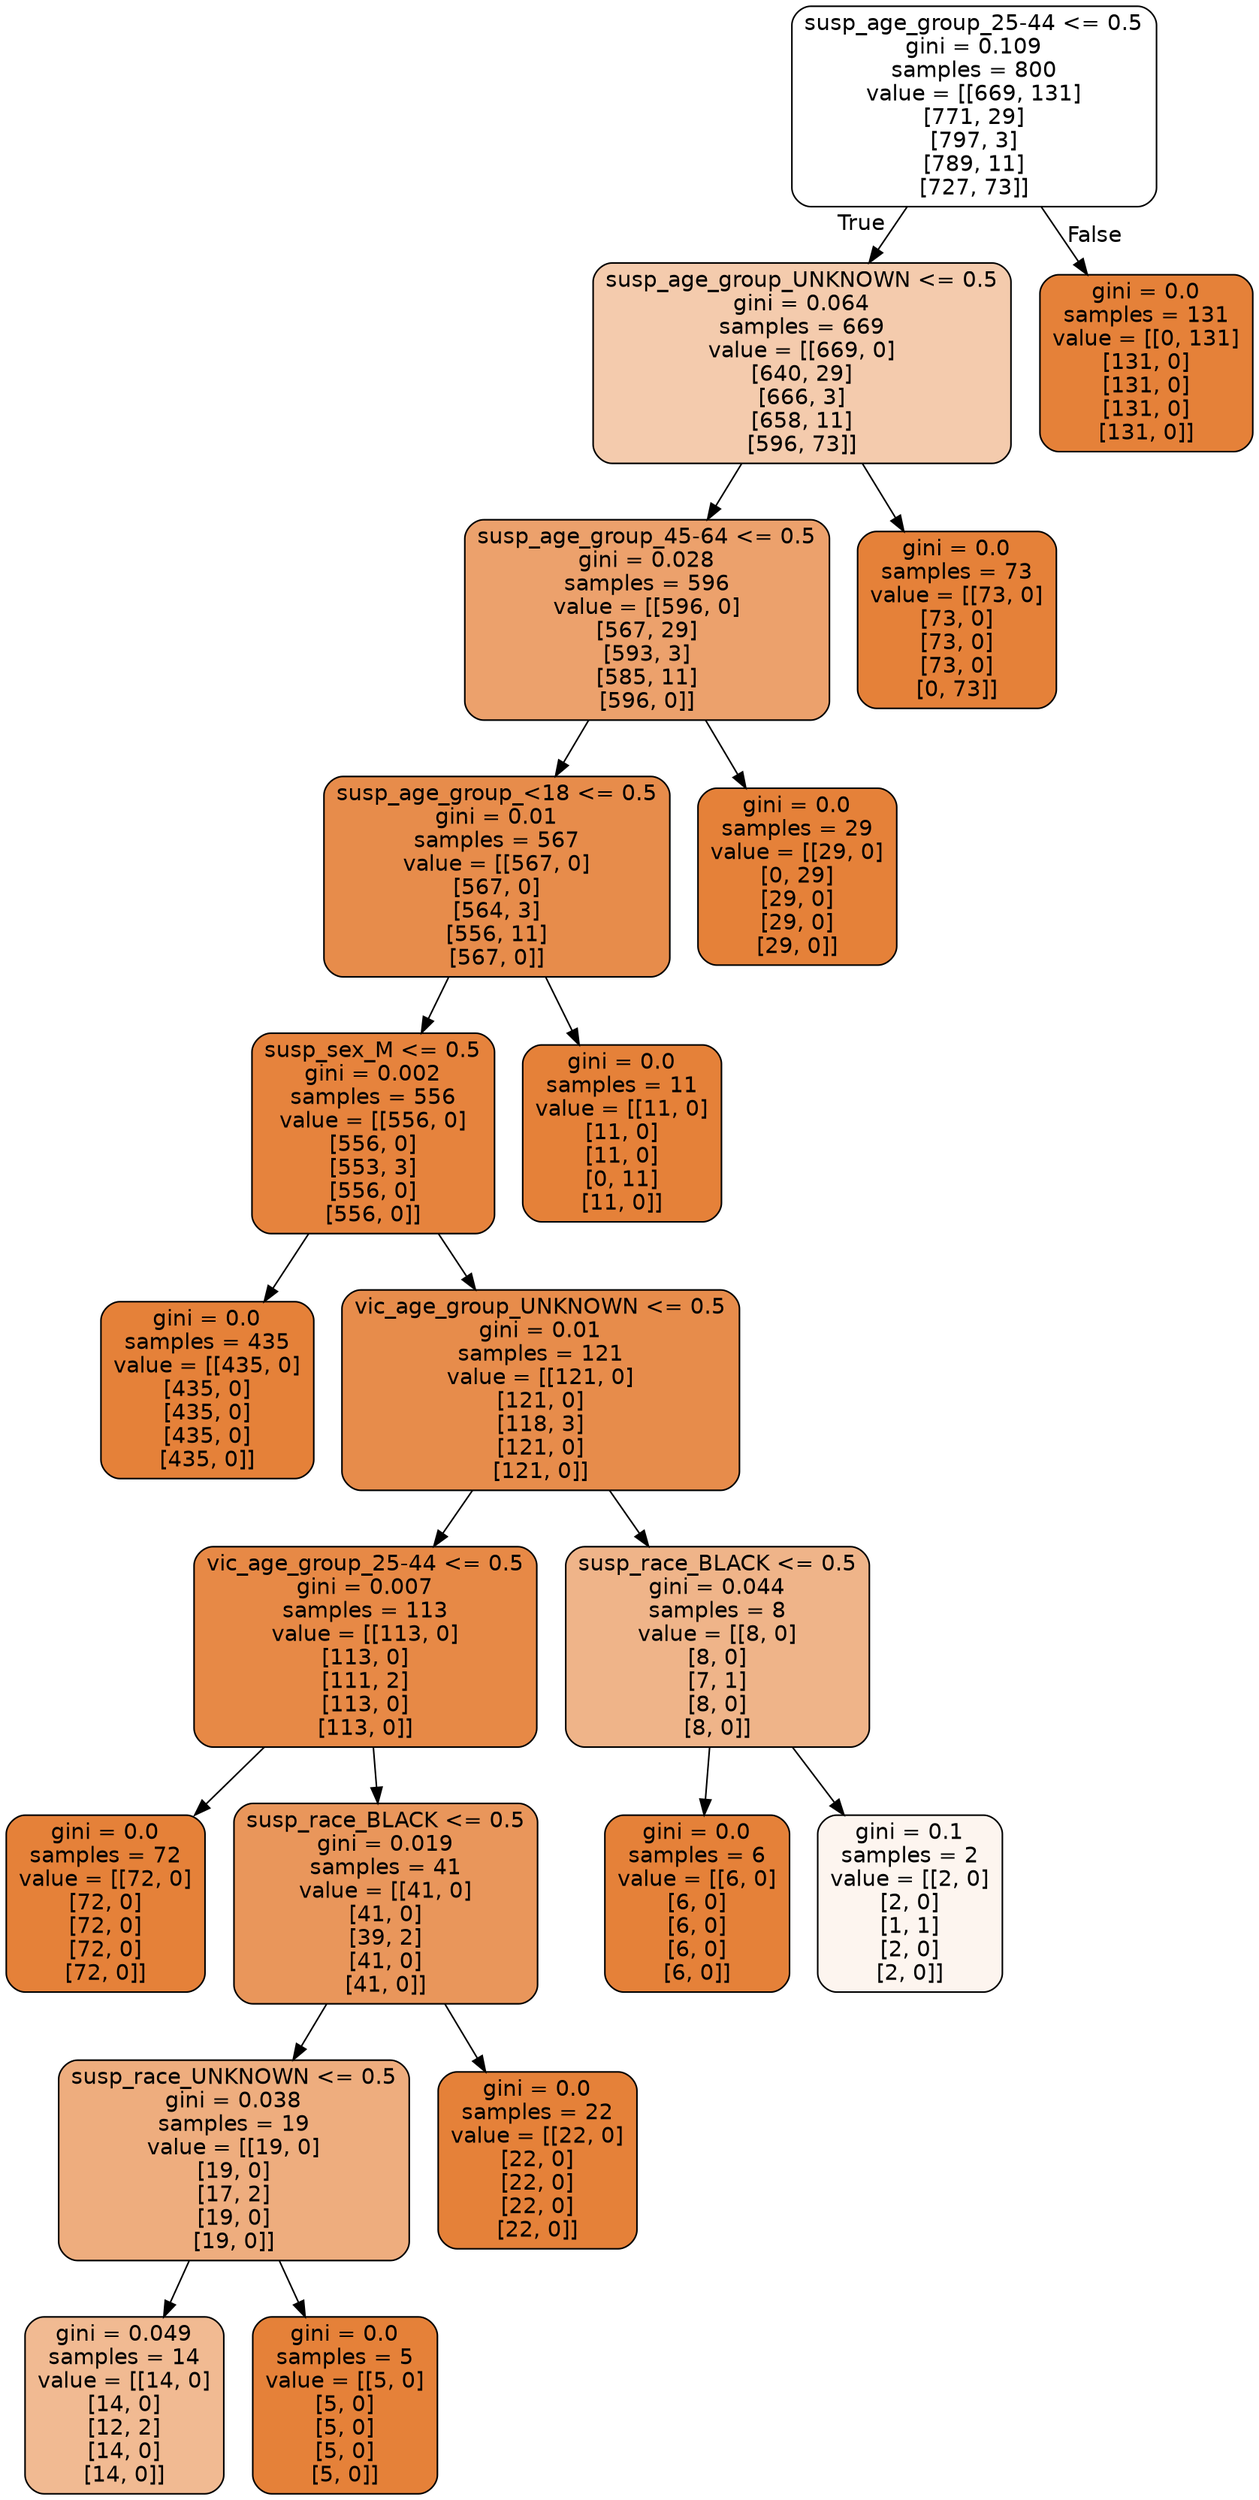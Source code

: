 digraph Tree {
node [shape=box, style="filled, rounded", color="black", fontname=helvetica] ;
edge [fontname=helvetica] ;
0 [label="susp_age_group_25-44 <= 0.5\ngini = 0.109\nsamples = 800\nvalue = [[669, 131]\n[771, 29]\n[797, 3]\n[789, 11]\n[727, 73]]", fillcolor="#ffffff"] ;
1 [label="susp_age_group_UNKNOWN <= 0.5\ngini = 0.064\nsamples = 669\nvalue = [[669, 0]\n[640, 29]\n[666, 3]\n[658, 11]\n[596, 73]]", fillcolor="#f4cbad"] ;
0 -> 1 [labeldistance=2.5, labelangle=45, headlabel="True"] ;
2 [label="susp_age_group_45-64 <= 0.5\ngini = 0.028\nsamples = 596\nvalue = [[596, 0]\n[567, 29]\n[593, 3]\n[585, 11]\n[596, 0]]", fillcolor="#eca16c"] ;
1 -> 2 ;
3 [label="susp_age_group_<18 <= 0.5\ngini = 0.01\nsamples = 567\nvalue = [[567, 0]\n[567, 0]\n[564, 3]\n[556, 11]\n[567, 0]]", fillcolor="#e78c4b"] ;
2 -> 3 ;
4 [label="susp_sex_M <= 0.5\ngini = 0.002\nsamples = 556\nvalue = [[556, 0]\n[556, 0]\n[553, 3]\n[556, 0]\n[556, 0]]", fillcolor="#e6833d"] ;
3 -> 4 ;
5 [label="gini = 0.0\nsamples = 435\nvalue = [[435, 0]\n[435, 0]\n[435, 0]\n[435, 0]\n[435, 0]]", fillcolor="#e58139"] ;
4 -> 5 ;
6 [label="vic_age_group_UNKNOWN <= 0.5\ngini = 0.01\nsamples = 121\nvalue = [[121, 0]\n[121, 0]\n[118, 3]\n[121, 0]\n[121, 0]]", fillcolor="#e78c4b"] ;
4 -> 6 ;
7 [label="vic_age_group_25-44 <= 0.5\ngini = 0.007\nsamples = 113\nvalue = [[113, 0]\n[113, 0]\n[111, 2]\n[113, 0]\n[113, 0]]", fillcolor="#e78946"] ;
6 -> 7 ;
8 [label="gini = 0.0\nsamples = 72\nvalue = [[72, 0]\n[72, 0]\n[72, 0]\n[72, 0]\n[72, 0]]", fillcolor="#e58139"] ;
7 -> 8 ;
9 [label="susp_race_BLACK <= 0.5\ngini = 0.019\nsamples = 41\nvalue = [[41, 0]\n[41, 0]\n[39, 2]\n[41, 0]\n[41, 0]]", fillcolor="#e9965b"] ;
7 -> 9 ;
10 [label="susp_race_UNKNOWN <= 0.5\ngini = 0.038\nsamples = 19\nvalue = [[19, 0]\n[19, 0]\n[17, 2]\n[19, 0]\n[19, 0]]", fillcolor="#eead7e"] ;
9 -> 10 ;
11 [label="gini = 0.049\nsamples = 14\nvalue = [[14, 0]\n[14, 0]\n[12, 2]\n[14, 0]\n[14, 0]]", fillcolor="#f1ba92"] ;
10 -> 11 ;
12 [label="gini = 0.0\nsamples = 5\nvalue = [[5, 0]\n[5, 0]\n[5, 0]\n[5, 0]\n[5, 0]]", fillcolor="#e58139"] ;
10 -> 12 ;
13 [label="gini = 0.0\nsamples = 22\nvalue = [[22, 0]\n[22, 0]\n[22, 0]\n[22, 0]\n[22, 0]]", fillcolor="#e58139"] ;
9 -> 13 ;
14 [label="susp_race_BLACK <= 0.5\ngini = 0.044\nsamples = 8\nvalue = [[8, 0]\n[8, 0]\n[7, 1]\n[8, 0]\n[8, 0]]", fillcolor="#efb489"] ;
6 -> 14 ;
15 [label="gini = 0.0\nsamples = 6\nvalue = [[6, 0]\n[6, 0]\n[6, 0]\n[6, 0]\n[6, 0]]", fillcolor="#e58139"] ;
14 -> 15 ;
16 [label="gini = 0.1\nsamples = 2\nvalue = [[2, 0]\n[2, 0]\n[1, 1]\n[2, 0]\n[2, 0]]", fillcolor="#fdf5ef"] ;
14 -> 16 ;
17 [label="gini = 0.0\nsamples = 11\nvalue = [[11, 0]\n[11, 0]\n[11, 0]\n[0, 11]\n[11, 0]]", fillcolor="#e58139"] ;
3 -> 17 ;
18 [label="gini = 0.0\nsamples = 29\nvalue = [[29, 0]\n[0, 29]\n[29, 0]\n[29, 0]\n[29, 0]]", fillcolor="#e58139"] ;
2 -> 18 ;
19 [label="gini = 0.0\nsamples = 73\nvalue = [[73, 0]\n[73, 0]\n[73, 0]\n[73, 0]\n[0, 73]]", fillcolor="#e58139"] ;
1 -> 19 ;
20 [label="gini = 0.0\nsamples = 131\nvalue = [[0, 131]\n[131, 0]\n[131, 0]\n[131, 0]\n[131, 0]]", fillcolor="#e58139"] ;
0 -> 20 [labeldistance=2.5, labelangle=-45, headlabel="False"] ;
}
